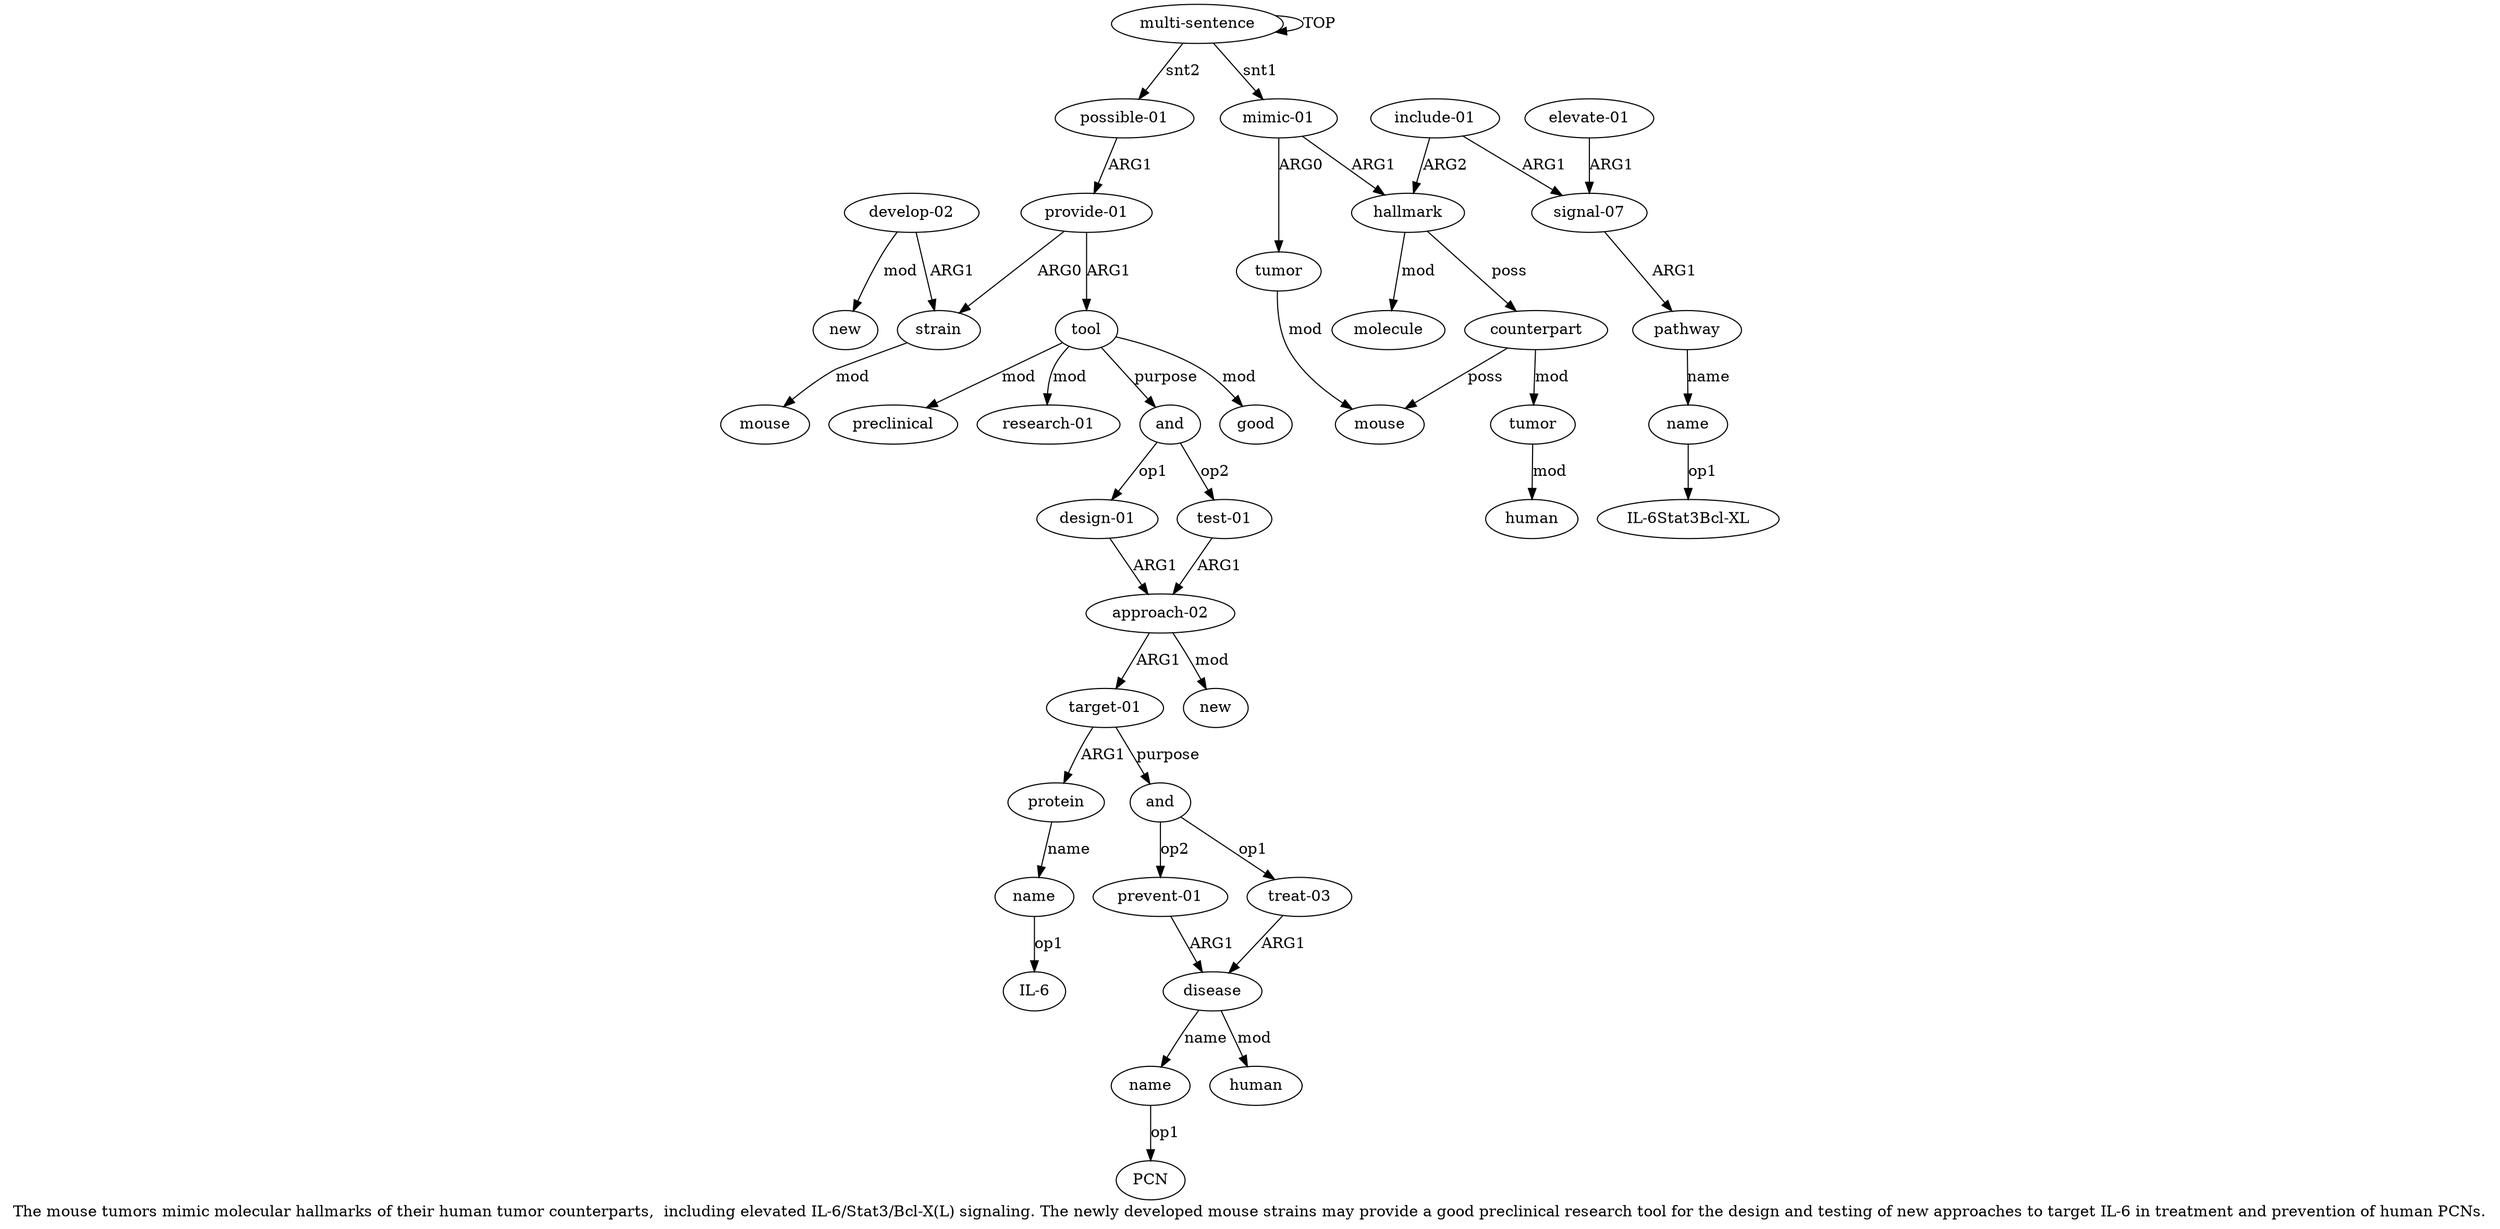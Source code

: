 digraph  {
	graph [label="The mouse tumors mimic molecular hallmarks of their human tumor counterparts,  including elevated IL-6/Stat3/Bcl-X(L) signaling. \
The newly developed mouse strains may provide a good preclinical research tool for the design and testing of new approaches to target \
IL-6 in treatment and prevention of human PCNs."];
	node [label="\N"];
	a20	 [color=black,
		gold_ind=20,
		gold_label=tool,
		label=tool,
		test_ind=20,
		test_label=tool];
	a21	 [color=black,
		gold_ind=21,
		gold_label=good,
		label=good,
		test_ind=21,
		test_label=good];
	a20 -> a21 [key=0,
	color=black,
	gold_label=mod,
	label=mod,
	test_label=mod];
a22 [color=black,
	gold_ind=22,
	gold_label=preclinical,
	label=preclinical,
	test_ind=22,
	test_label=preclinical];
a20 -> a22 [key=0,
color=black,
gold_label=mod,
label=mod,
test_label=mod];
a23 [color=black,
gold_ind=23,
gold_label="research-01",
label="research-01",
test_ind=23,
test_label="research-01"];
a20 -> a23 [key=0,
color=black,
gold_label=mod,
label=mod,
test_label=mod];
a24 [color=black,
gold_ind=24,
gold_label=and,
label=and,
test_ind=24,
test_label=and];
a20 -> a24 [key=0,
color=black,
gold_label=purpose,
label=purpose,
test_label=purpose];
a25 [color=black,
gold_ind=25,
gold_label="design-01",
label="design-01",
test_ind=25,
test_label="design-01"];
a24 -> a25 [key=0,
color=black,
gold_label=op1,
label=op1,
test_label=op1];
a37 [color=black,
gold_ind=37,
gold_label="test-01",
label="test-01",
test_ind=37,
test_label="test-01"];
a24 -> a37 [key=0,
color=black,
gold_label=op2,
label=op2,
test_label=op2];
a26 [color=black,
gold_ind=26,
gold_label="approach-02",
label="approach-02",
test_ind=26,
test_label="approach-02"];
a25 -> a26 [key=0,
color=black,
gold_label=ARG1,
label=ARG1,
test_label=ARG1];
a27 [color=black,
gold_ind=27,
gold_label="target-01",
label="target-01",
test_ind=27,
test_label="target-01"];
a26 -> a27 [key=0,
color=black,
gold_label=ARG1,
label=ARG1,
test_label=ARG1];
a36 [color=black,
gold_ind=36,
gold_label=new,
label=new,
test_ind=36,
test_label=new];
a26 -> a36 [key=0,
color=black,
gold_label=mod,
label=mod,
test_label=mod];
a28 [color=black,
gold_ind=28,
gold_label=protein,
label=protein,
test_ind=28,
test_label=protein];
a27 -> a28 [key=0,
color=black,
gold_label=ARG1,
label=ARG1,
test_label=ARG1];
a30 [color=black,
gold_ind=30,
gold_label=and,
label=and,
test_ind=30,
test_label=and];
a27 -> a30 [key=0,
color=black,
gold_label=purpose,
label=purpose,
test_label=purpose];
a29 [color=black,
gold_ind=29,
gold_label=name,
label=name,
test_ind=29,
test_label=name];
a28 -> a29 [key=0,
color=black,
gold_label=name,
label=name,
test_label=name];
"a29 IL-6" [color=black,
gold_ind=-1,
gold_label="IL-6",
label="IL-6",
test_ind=-1,
test_label="IL-6"];
a29 -> "a29 IL-6" [key=0,
color=black,
gold_label=op1,
label=op1,
test_label=op1];
a31 [color=black,
gold_ind=31,
gold_label="treat-03",
label="treat-03",
test_ind=31,
test_label="treat-03"];
a32 [color=black,
gold_ind=32,
gold_label=disease,
label=disease,
test_ind=32,
test_label=disease];
a31 -> a32 [key=0,
color=black,
gold_label=ARG1,
label=ARG1,
test_label=ARG1];
"a33 PCN" [color=black,
gold_ind=-1,
gold_label=PCN,
label=PCN,
test_ind=-1,
test_label=PCN];
"a12 IL-6Stat3Bcl-XL" [color=black,
gold_ind=-1,
gold_label="IL-6Stat3Bcl-XL",
label="IL-6Stat3Bcl-XL",
test_ind=-1,
test_label="IL-6Stat3Bcl-XL"];
a30 -> a31 [key=0,
color=black,
gold_label=op1,
label=op1,
test_label=op1];
a35 [color=black,
gold_ind=35,
gold_label="prevent-01",
label="prevent-01",
test_ind=35,
test_label="prevent-01"];
a30 -> a35 [key=0,
color=black,
gold_label=op2,
label=op2,
test_label=op2];
a37 -> a26 [key=0,
color=black,
gold_label=ARG1,
label=ARG1,
test_label=ARG1];
a33 [color=black,
gold_ind=33,
gold_label=name,
label=name,
test_ind=33,
test_label=name];
a33 -> "a33 PCN" [key=0,
color=black,
gold_label=op1,
label=op1,
test_label=op1];
a35 -> a32 [key=0,
color=black,
gold_label=ARG1,
label=ARG1,
test_label=ARG1];
a34 [color=black,
gold_ind=34,
gold_label=human,
label=human,
test_ind=34,
test_label=human];
a32 -> a33 [key=0,
color=black,
gold_label=name,
label=name,
test_label=name];
a32 -> a34 [key=0,
color=black,
gold_label=mod,
label=mod,
test_label=mod];
a15 [color=black,
gold_ind=15,
gold_label="provide-01",
label="provide-01",
test_ind=15,
test_label="provide-01"];
a15 -> a20 [key=0,
color=black,
gold_label=ARG1,
label=ARG1,
test_label=ARG1];
a16 [color=black,
gold_ind=16,
gold_label=strain,
label=strain,
test_ind=16,
test_label=strain];
a15 -> a16 [key=0,
color=black,
gold_label=ARG0,
label=ARG0,
test_label=ARG0];
a14 [color=black,
gold_ind=14,
gold_label="possible-01",
label="possible-01",
test_ind=14,
test_label="possible-01"];
a14 -> a15 [key=0,
color=black,
gold_label=ARG1,
label=ARG1,
test_label=ARG1];
a17 [color=black,
gold_ind=17,
gold_label=mouse,
label=mouse,
test_ind=17,
test_label=mouse];
a16 -> a17 [key=0,
color=black,
gold_label=mod,
label=mod,
test_label=mod];
a11 [color=black,
gold_ind=11,
gold_label=pathway,
label=pathway,
test_ind=11,
test_label=pathway];
a12 [color=black,
gold_ind=12,
gold_label=name,
label=name,
test_ind=12,
test_label=name];
a11 -> a12 [key=0,
color=black,
gold_label=name,
label=name,
test_label=name];
a10 [color=black,
gold_ind=10,
gold_label="signal-07",
label="signal-07",
test_ind=10,
test_label="signal-07"];
a10 -> a11 [key=0,
color=black,
gold_label=ARG1,
label=ARG1,
test_label=ARG1];
a13 [color=black,
gold_ind=13,
gold_label="elevate-01",
label="elevate-01",
test_ind=13,
test_label="elevate-01"];
a13 -> a10 [key=0,
color=black,
gold_label=ARG1,
label=ARG1,
test_label=ARG1];
a12 -> "a12 IL-6Stat3Bcl-XL" [key=0,
color=black,
gold_label=op1,
label=op1,
test_label=op1];
a19 [color=black,
gold_ind=19,
gold_label=new,
label=new,
test_ind=19,
test_label=new];
a18 [color=black,
gold_ind=18,
gold_label="develop-02",
label="develop-02",
test_ind=18,
test_label="develop-02"];
a18 -> a16 [key=0,
color=black,
gold_label=ARG1,
label=ARG1,
test_label=ARG1];
a18 -> a19 [key=0,
color=black,
gold_label=mod,
label=mod,
test_label=mod];
a1 [color=black,
gold_ind=1,
gold_label="mimic-01",
label="mimic-01",
test_ind=1,
test_label="mimic-01"];
a2 [color=black,
gold_ind=2,
gold_label=tumor,
label=tumor,
test_ind=2,
test_label=tumor];
a1 -> a2 [key=0,
color=black,
gold_label=ARG0,
label=ARG0,
test_label=ARG0];
a4 [color=black,
gold_ind=4,
gold_label=hallmark,
label=hallmark,
test_ind=4,
test_label=hallmark];
a1 -> a4 [key=0,
color=black,
gold_label=ARG1,
label=ARG1,
test_label=ARG1];
a0 [color=black,
gold_ind=0,
gold_label="multi-sentence",
label="multi-sentence",
test_ind=0,
test_label="multi-sentence"];
a0 -> a14 [key=0,
color=black,
gold_label=snt2,
label=snt2,
test_label=snt2];
a0 -> a1 [key=0,
color=black,
gold_label=snt1,
label=snt1,
test_label=snt1];
a0 -> a0 [key=0,
color=black,
gold_label=TOP,
label=TOP,
test_label=TOP];
a3 [color=black,
gold_ind=3,
gold_label=mouse,
label=mouse,
test_ind=3,
test_label=mouse];
a2 -> a3 [key=0,
color=black,
gold_label=mod,
label=mod,
test_label=mod];
a5 [color=black,
gold_ind=5,
gold_label=molecule,
label=molecule,
test_ind=5,
test_label=molecule];
a4 -> a5 [key=0,
color=black,
gold_label=mod,
label=mod,
test_label=mod];
a6 [color=black,
gold_ind=6,
gold_label=counterpart,
label=counterpart,
test_ind=6,
test_label=counterpart];
a4 -> a6 [key=0,
color=black,
gold_label=poss,
label=poss,
test_label=poss];
a7 [color=black,
gold_ind=7,
gold_label=tumor,
label=tumor,
test_ind=7,
test_label=tumor];
a8 [color=black,
gold_ind=8,
gold_label=human,
label=human,
test_ind=8,
test_label=human];
a7 -> a8 [key=0,
color=black,
gold_label=mod,
label=mod,
test_label=mod];
a6 -> a3 [key=0,
color=black,
gold_label=poss,
label=poss,
test_label=poss];
a6 -> a7 [key=0,
color=black,
gold_label=mod,
label=mod,
test_label=mod];
a9 [color=black,
gold_ind=9,
gold_label="include-01",
label="include-01",
test_ind=9,
test_label="include-01"];
a9 -> a10 [key=0,
color=black,
gold_label=ARG1,
label=ARG1,
test_label=ARG1];
a9 -> a4 [key=0,
color=black,
gold_label=ARG2,
label=ARG2,
test_label=ARG2];
}
